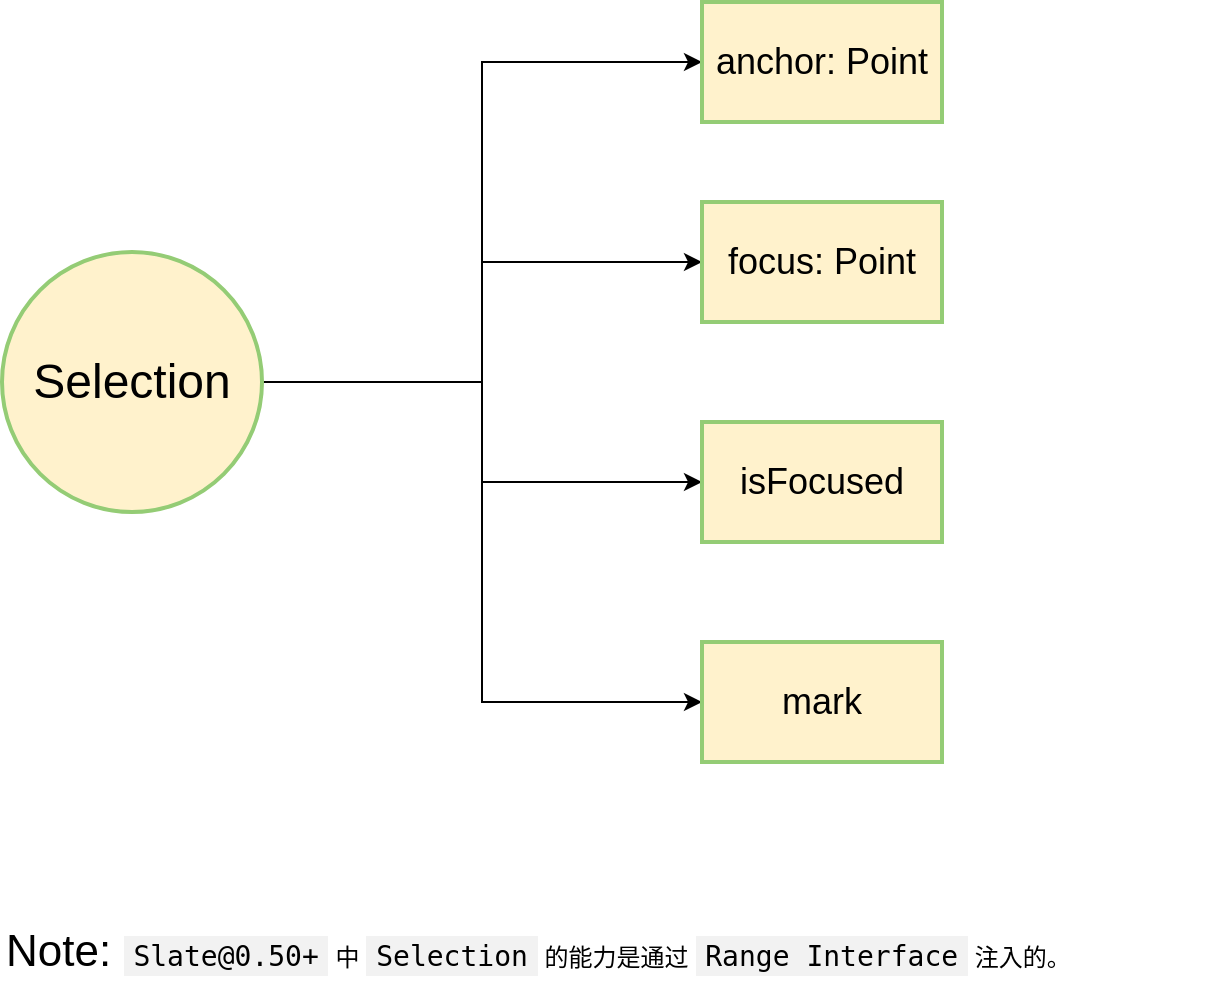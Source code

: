 <mxfile version="13.9.9" type="device" pages="7"><diagram name="Selection@0.47.1" id="l7BC7D9-kRFciwJ1b1L-"><mxGraphModel dx="884" dy="680" grid="1" gridSize="10" guides="1" tooltips="1" connect="1" arrows="1" fold="1" page="1" pageScale="1" pageWidth="827" pageHeight="1169" math="0" shadow="0"><root><mxCell id="zrkdyB8FRJaEm4O0tKgn-0"/><mxCell id="zrkdyB8FRJaEm4O0tKgn-1" parent="zrkdyB8FRJaEm4O0tKgn-0"/><mxCell id="zrkdyB8FRJaEm4O0tKgn-2" style="edgeStyle=orthogonalEdgeStyle;rounded=0;orthogonalLoop=1;jettySize=auto;html=1;exitX=1;exitY=0.5;exitDx=0;exitDy=0;entryX=0;entryY=0.5;entryDx=0;entryDy=0;" parent="zrkdyB8FRJaEm4O0tKgn-1" source="zrkdyB8FRJaEm4O0tKgn-5" target="zrkdyB8FRJaEm4O0tKgn-6" edge="1"><mxGeometry relative="1" as="geometry"/></mxCell><mxCell id="zrkdyB8FRJaEm4O0tKgn-3" style="edgeStyle=orthogonalEdgeStyle;rounded=0;orthogonalLoop=1;jettySize=auto;html=1;exitX=1;exitY=0.5;exitDx=0;exitDy=0;entryX=0;entryY=0.5;entryDx=0;entryDy=0;" parent="zrkdyB8FRJaEm4O0tKgn-1" source="zrkdyB8FRJaEm4O0tKgn-5" target="zrkdyB8FRJaEm4O0tKgn-7" edge="1"><mxGeometry relative="1" as="geometry"/></mxCell><mxCell id="zrkdyB8FRJaEm4O0tKgn-4" style="edgeStyle=orthogonalEdgeStyle;rounded=0;orthogonalLoop=1;jettySize=auto;html=1;entryX=0;entryY=0.5;entryDx=0;entryDy=0;" parent="zrkdyB8FRJaEm4O0tKgn-1" source="zrkdyB8FRJaEm4O0tKgn-5" target="zrkdyB8FRJaEm4O0tKgn-8" edge="1"><mxGeometry relative="1" as="geometry"/></mxCell><mxCell id="zrkdyB8FRJaEm4O0tKgn-10" style="edgeStyle=orthogonalEdgeStyle;rounded=0;orthogonalLoop=1;jettySize=auto;html=1;exitX=1;exitY=0.5;exitDx=0;exitDy=0;" parent="zrkdyB8FRJaEm4O0tKgn-1" source="zrkdyB8FRJaEm4O0tKgn-5" target="zrkdyB8FRJaEm4O0tKgn-9" edge="1"><mxGeometry relative="1" as="geometry"/></mxCell><mxCell id="zrkdyB8FRJaEm4O0tKgn-5" value="&lt;font style=&quot;font-size: 24px&quot;&gt;Selection&lt;/font&gt;" style="ellipse;whiteSpace=wrap;html=1;aspect=fixed;fillColor=#fff2cc;strokeWidth=2;strokeColor=#94CC75;" parent="zrkdyB8FRJaEm4O0tKgn-1" vertex="1"><mxGeometry x="80" y="235" width="130" height="130" as="geometry"/></mxCell><UserObject label="&lt;font style=&quot;font-size: 18px&quot;&gt;anchor: Point&lt;/font&gt;" link="data:page/id,jcfUBW1zph7F7DJbUhor" id="zrkdyB8FRJaEm4O0tKgn-6"><mxCell style="whiteSpace=wrap;html=1;strokeColor=#94CC75;strokeWidth=2;fillColor=#fff2cc;" parent="zrkdyB8FRJaEm4O0tKgn-1" vertex="1"><mxGeometry x="430" y="110" width="120" height="60" as="geometry"/></mxCell></UserObject><UserObject label="&lt;font style=&quot;font-size: 18px&quot;&gt;focus&lt;/font&gt;&lt;span style=&quot;font-size: 18px&quot;&gt;: Point&lt;/span&gt;" link="data:page/id,jcfUBW1zph7F7DJbUhor" id="zrkdyB8FRJaEm4O0tKgn-7"><mxCell style="whiteSpace=wrap;html=1;strokeColor=#94CC75;strokeWidth=2;fillColor=#fff2cc;" parent="zrkdyB8FRJaEm4O0tKgn-1" vertex="1"><mxGeometry x="430" y="210" width="120" height="60" as="geometry"/></mxCell></UserObject><mxCell id="zrkdyB8FRJaEm4O0tKgn-8" value="&lt;font style=&quot;font-size: 18px&quot;&gt;mark&lt;/font&gt;" style="whiteSpace=wrap;html=1;strokeColor=#94CC75;strokeWidth=2;fillColor=#fff2cc;" parent="zrkdyB8FRJaEm4O0tKgn-1" vertex="1"><mxGeometry x="430" y="430" width="120" height="60" as="geometry"/></mxCell><mxCell id="zrkdyB8FRJaEm4O0tKgn-9" value="&lt;font style=&quot;font-size: 18px&quot;&gt;isFocused&lt;/font&gt;" style="whiteSpace=wrap;html=1;strokeColor=#94CC75;strokeWidth=2;fillColor=#fff2cc;" parent="zrkdyB8FRJaEm4O0tKgn-1" vertex="1"><mxGeometry x="430" y="320" width="120" height="60" as="geometry"/></mxCell><mxCell id="NkZaOYArieWJxPWW1Kb5-0" value="&lt;font style=&quot;font-size: 22px&quot;&gt;Note:&amp;nbsp;&lt;/font&gt;&lt;span spellcheck=&quot;false&quot; class=&quot;md-pair-s md-expand&quot; style=&quot;box-sizing: border-box&quot;&gt;&lt;code style=&quot;box-sizing: border-box ; font-family: &amp;#34;monaco&amp;#34; , &amp;#34;consolas&amp;#34; , &amp;#34;andale mono&amp;#34; , &amp;#34;dejavu sans mono&amp;#34; , monospace ; font-size: 0.875rem ; background-color: rgba(0 , 0 , 0 , 0.05) ; padding: 2px 5px&quot;&gt;Slate@0.50+&lt;/code&gt;&lt;/span&gt;&lt;span class=&quot;md-plain&quot; style=&quot;box-sizing: border-box&quot;&gt; 中 &lt;/span&gt;&lt;span spellcheck=&quot;false&quot; class=&quot;md-pair-s&quot; style=&quot;box-sizing: border-box&quot;&gt;&lt;code style=&quot;box-sizing: border-box ; font-family: &amp;#34;monaco&amp;#34; , &amp;#34;consolas&amp;#34; , &amp;#34;andale mono&amp;#34; , &amp;#34;dejavu sans mono&amp;#34; , monospace ; font-size: 0.875rem ; background-color: rgba(0 , 0 , 0 , 0.05) ; padding: 2px 5px&quot;&gt;Selection&lt;/code&gt;&lt;span class=&quot;md-plain&quot; style=&quot;box-sizing: border-box&quot;&gt; 的能力是通过 &lt;/span&gt;&lt;span spellcheck=&quot;false&quot; class=&quot;md-pair-s&quot; style=&quot;box-sizing: border-box&quot;&gt;&lt;code style=&quot;box-sizing: border-box ; font-family: &amp;#34;monaco&amp;#34; , &amp;#34;consolas&amp;#34; , &amp;#34;andale mono&amp;#34; , &amp;#34;dejavu sans mono&amp;#34; , monospace ; font-size: 0.875rem ; background-color: rgba(0 , 0 , 0 , 0.05) ; padding: 2px 5px&quot;&gt;Range Interface&lt;/code&gt;&lt;span class=&quot;md-plain md-expand&quot; style=&quot;box-sizing: border-box&quot;&gt; 注入的。&lt;/span&gt;&lt;/span&gt;&lt;/span&gt;" style="text;html=1;strokeColor=none;fillColor=none;align=left;verticalAlign=middle;whiteSpace=wrap;rounded=0;" vertex="1" parent="zrkdyB8FRJaEm4O0tKgn-1"><mxGeometry x="80" y="557" width="605" height="55" as="geometry"/></mxCell></root></mxGraphModel></diagram><diagram id="pNtwsiMBbka1SfiSYjoq" name="Range@0.47.1"><mxGraphModel dx="884" dy="680" grid="1" gridSize="10" guides="1" tooltips="1" connect="1" arrows="1" fold="1" page="1" pageScale="1" pageWidth="827" pageHeight="1169" math="0" shadow="0"><root><mxCell id="0"/><mxCell id="1" parent="0"/><mxCell id="gPrkO9i7uMeULn06Dscc-8" style="edgeStyle=orthogonalEdgeStyle;rounded=0;orthogonalLoop=1;jettySize=auto;html=1;exitX=1;exitY=0.5;exitDx=0;exitDy=0;entryX=0;entryY=0.5;entryDx=0;entryDy=0;" parent="1" source="gPrkO9i7uMeULn06Dscc-11" target="gPrkO9i7uMeULn06Dscc-12" edge="1"><mxGeometry relative="1" as="geometry"/></mxCell><mxCell id="gPrkO9i7uMeULn06Dscc-9" style="edgeStyle=orthogonalEdgeStyle;rounded=0;orthogonalLoop=1;jettySize=auto;html=1;exitX=1;exitY=0.5;exitDx=0;exitDy=0;entryX=0;entryY=0.5;entryDx=0;entryDy=0;" parent="1" source="gPrkO9i7uMeULn06Dscc-11" target="gPrkO9i7uMeULn06Dscc-13" edge="1"><mxGeometry relative="1" as="geometry"/></mxCell><mxCell id="gPrkO9i7uMeULn06Dscc-10" style="edgeStyle=orthogonalEdgeStyle;rounded=0;orthogonalLoop=1;jettySize=auto;html=1;entryX=0;entryY=0.5;entryDx=0;entryDy=0;" parent="1" source="gPrkO9i7uMeULn06Dscc-11" target="gPrkO9i7uMeULn06Dscc-14" edge="1"><mxGeometry relative="1" as="geometry"/></mxCell><mxCell id="gPrkO9i7uMeULn06Dscc-11" value="&lt;font style=&quot;font-size: 24px&quot;&gt;Range&lt;/font&gt;" style="ellipse;whiteSpace=wrap;html=1;aspect=fixed;fillColor=#fff2cc;strokeWidth=2;strokeColor=#94CC75;" parent="1" vertex="1"><mxGeometry x="130" y="250" width="100" height="100" as="geometry"/></mxCell><UserObject label="&lt;font style=&quot;font-size: 18px&quot;&gt;anchor: Point&lt;/font&gt;" link="data:page/id,jcfUBW1zph7F7DJbUhor" id="gPrkO9i7uMeULn06Dscc-12"><mxCell style="whiteSpace=wrap;html=1;strokeColor=#94CC75;strokeWidth=2;fillColor=#fff2cc;" parent="1" vertex="1"><mxGeometry x="430" y="170" width="120" height="60" as="geometry"/></mxCell></UserObject><UserObject label="&lt;font style=&quot;font-size: 18px&quot;&gt;focus&lt;/font&gt;&lt;span style=&quot;font-size: 18px&quot;&gt;: Point&lt;/span&gt;" link="data:page/id,jcfUBW1zph7F7DJbUhor" id="gPrkO9i7uMeULn06Dscc-13"><mxCell style="whiteSpace=wrap;html=1;strokeColor=#94CC75;strokeWidth=2;fillColor=#fff2cc;" parent="1" vertex="1"><mxGeometry x="430" y="270" width="120" height="60" as="geometry"/></mxCell></UserObject><mxCell id="gPrkO9i7uMeULn06Dscc-14" value="&lt;font style=&quot;font-size: 18px&quot;&gt;key&lt;/font&gt;" style="whiteSpace=wrap;html=1;strokeColor=#94CC75;strokeWidth=2;fillColor=#fff2cc;" parent="1" vertex="1"><mxGeometry x="430" y="370" width="120" height="60" as="geometry"/></mxCell></root></mxGraphModel></diagram><diagram name="Point@0.47.1" id="jcfUBW1zph7F7DJbUhor"><mxGraphModel dx="884" dy="680" grid="1" gridSize="10" guides="1" tooltips="1" connect="1" arrows="1" fold="1" page="1" pageScale="1" pageWidth="827" pageHeight="1169" math="0" shadow="0"><root><mxCell id="ckXepcCreKhMx7XJFWR_-0"/><mxCell id="ckXepcCreKhMx7XJFWR_-1" parent="ckXepcCreKhMx7XJFWR_-0"/><mxCell id="ckXepcCreKhMx7XJFWR_-2" style="edgeStyle=orthogonalEdgeStyle;rounded=0;orthogonalLoop=1;jettySize=auto;html=1;exitX=1;exitY=0.5;exitDx=0;exitDy=0;entryX=0;entryY=0.5;entryDx=0;entryDy=0;" parent="ckXepcCreKhMx7XJFWR_-1" source="ckXepcCreKhMx7XJFWR_-3" target="ckXepcCreKhMx7XJFWR_-4" edge="1"><mxGeometry relative="1" as="geometry"/></mxCell><mxCell id="DSbC4qHj13M33GBdw8nY-1" style="edgeStyle=orthogonalEdgeStyle;rounded=0;orthogonalLoop=1;jettySize=auto;html=1;exitX=1;exitY=0.5;exitDx=0;exitDy=0;entryX=0;entryY=0.5;entryDx=0;entryDy=0;" parent="ckXepcCreKhMx7XJFWR_-1" source="ckXepcCreKhMx7XJFWR_-3" target="DSbC4qHj13M33GBdw8nY-0" edge="1"><mxGeometry relative="1" as="geometry"/></mxCell><mxCell id="DSbC4qHj13M33GBdw8nY-3" style="edgeStyle=orthogonalEdgeStyle;rounded=0;orthogonalLoop=1;jettySize=auto;html=1;entryX=0;entryY=0.5;entryDx=0;entryDy=0;" parent="ckXepcCreKhMx7XJFWR_-1" source="ckXepcCreKhMx7XJFWR_-3" target="DSbC4qHj13M33GBdw8nY-2" edge="1"><mxGeometry relative="1" as="geometry"/></mxCell><mxCell id="ckXepcCreKhMx7XJFWR_-3" value="&lt;font style=&quot;font-size: 24px&quot;&gt;Point&lt;/font&gt;" style="ellipse;whiteSpace=wrap;html=1;aspect=fixed;fillColor=#fff2cc;strokeWidth=2;strokeColor=#94CC75;" parent="ckXepcCreKhMx7XJFWR_-1" vertex="1"><mxGeometry x="120" y="240" width="100" height="100" as="geometry"/></mxCell><UserObject label="&lt;font style=&quot;font-size: 18px&quot;&gt;Path&lt;/font&gt;" link="data:page/id,7MByJijiQAuxFDPe0up3" id="ckXepcCreKhMx7XJFWR_-4"><mxCell style="whiteSpace=wrap;html=1;strokeColor=#94CC75;strokeWidth=2;fillColor=#fff2cc;" parent="ckXepcCreKhMx7XJFWR_-1" vertex="1"><mxGeometry x="420" y="160" width="120" height="60" as="geometry"/></mxCell></UserObject><mxCell id="DSbC4qHj13M33GBdw8nY-0" value="&lt;font style=&quot;font-size: 18px&quot;&gt;offset&lt;/font&gt;" style="whiteSpace=wrap;html=1;strokeColor=#94CC75;strokeWidth=2;fillColor=#fff2cc;" parent="ckXepcCreKhMx7XJFWR_-1" vertex="1"><mxGeometry x="420" y="260" width="120" height="60" as="geometry"/></mxCell><mxCell id="DSbC4qHj13M33GBdw8nY-2" value="&lt;font style=&quot;font-size: 18px&quot;&gt;key&lt;/font&gt;" style="whiteSpace=wrap;html=1;strokeColor=#94CC75;strokeWidth=2;fillColor=#fff2cc;" parent="ckXepcCreKhMx7XJFWR_-1" vertex="1"><mxGeometry x="420" y="360" width="120" height="60" as="geometry"/></mxCell></root></mxGraphModel></diagram><diagram name="Text@0.47.1" id="EcgW2SrQYcFUAYRNW4Wu"><mxGraphModel dx="884" dy="680" grid="1" gridSize="10" guides="1" tooltips="1" connect="1" arrows="1" fold="1" page="1" pageScale="1" pageWidth="827" pageHeight="1169" math="0" shadow="0"><root><mxCell id="n_Jkl2NOYCsYgWQyhZEt-0"/><mxCell id="n_Jkl2NOYCsYgWQyhZEt-1" parent="n_Jkl2NOYCsYgWQyhZEt-0"/><mxCell id="n_Jkl2NOYCsYgWQyhZEt-2" style="edgeStyle=orthogonalEdgeStyle;rounded=0;orthogonalLoop=1;jettySize=auto;html=1;exitX=1;exitY=0.5;exitDx=0;exitDy=0;entryX=0;entryY=0.5;entryDx=0;entryDy=0;" edge="1" parent="n_Jkl2NOYCsYgWQyhZEt-1" source="n_Jkl2NOYCsYgWQyhZEt-5" target="n_Jkl2NOYCsYgWQyhZEt-6"><mxGeometry relative="1" as="geometry"/></mxCell><mxCell id="n_Jkl2NOYCsYgWQyhZEt-3" style="edgeStyle=orthogonalEdgeStyle;rounded=0;orthogonalLoop=1;jettySize=auto;html=1;exitX=1;exitY=0.5;exitDx=0;exitDy=0;entryX=0;entryY=0.5;entryDx=0;entryDy=0;" edge="1" parent="n_Jkl2NOYCsYgWQyhZEt-1" source="n_Jkl2NOYCsYgWQyhZEt-5" target="n_Jkl2NOYCsYgWQyhZEt-7"><mxGeometry relative="1" as="geometry"/></mxCell><mxCell id="n_Jkl2NOYCsYgWQyhZEt-4" style="edgeStyle=orthogonalEdgeStyle;rounded=0;orthogonalLoop=1;jettySize=auto;html=1;entryX=0;entryY=0.5;entryDx=0;entryDy=0;" edge="1" parent="n_Jkl2NOYCsYgWQyhZEt-1" source="n_Jkl2NOYCsYgWQyhZEt-5" target="n_Jkl2NOYCsYgWQyhZEt-8"><mxGeometry relative="1" as="geometry"/></mxCell><mxCell id="n_Jkl2NOYCsYgWQyhZEt-5" value="&lt;font style=&quot;font-size: 24px&quot;&gt;Text&lt;/font&gt;" style="ellipse;whiteSpace=wrap;html=1;aspect=fixed;fillColor=#fff2cc;strokeWidth=2;strokeColor=#94CC75;" vertex="1" parent="n_Jkl2NOYCsYgWQyhZEt-1"><mxGeometry x="120" y="240" width="100" height="100" as="geometry"/></mxCell><UserObject label="&lt;font style=&quot;font-size: 18px&quot;&gt;Mark&lt;/font&gt;" id="n_Jkl2NOYCsYgWQyhZEt-6"><mxCell style="whiteSpace=wrap;html=1;strokeColor=#94CC75;strokeWidth=2;fillColor=#fff2cc;" vertex="1" parent="n_Jkl2NOYCsYgWQyhZEt-1"><mxGeometry x="420" y="160" width="120" height="60" as="geometry"/></mxCell></UserObject><mxCell id="n_Jkl2NOYCsYgWQyhZEt-7" value="&lt;font style=&quot;font-size: 18px&quot;&gt;text&lt;/font&gt;" style="whiteSpace=wrap;html=1;strokeColor=#94CC75;strokeWidth=2;fillColor=#fff2cc;" vertex="1" parent="n_Jkl2NOYCsYgWQyhZEt-1"><mxGeometry x="420" y="260" width="120" height="60" as="geometry"/></mxCell><mxCell id="n_Jkl2NOYCsYgWQyhZEt-8" value="&lt;font style=&quot;font-size: 18px&quot;&gt;key&lt;/font&gt;" style="whiteSpace=wrap;html=1;strokeColor=#94CC75;strokeWidth=2;fillColor=#fff2cc;" vertex="1" parent="n_Jkl2NOYCsYgWQyhZEt-1"><mxGeometry x="420" y="360" width="120" height="60" as="geometry"/></mxCell></root></mxGraphModel></diagram><diagram name="Leaf@0.47.1" id="DlLRFscu30F_ilEj2tTC"><mxGraphModel dx="884" dy="680" grid="1" gridSize="10" guides="1" tooltips="1" connect="1" arrows="1" fold="1" page="1" pageScale="1" pageWidth="827" pageHeight="1169" math="0" shadow="0"><root><mxCell id="Yw2jVBDtDSpTCO_lzbLo-0"/><mxCell id="Yw2jVBDtDSpTCO_lzbLo-1" parent="Yw2jVBDtDSpTCO_lzbLo-0"/><mxCell id="Yw2jVBDtDSpTCO_lzbLo-6" style="edgeStyle=orthogonalEdgeStyle;rounded=0;orthogonalLoop=1;jettySize=auto;html=1;exitX=1;exitY=0.5;exitDx=0;exitDy=0;entryX=0;entryY=0.5;entryDx=0;entryDy=0;" edge="1" parent="Yw2jVBDtDSpTCO_lzbLo-1" source="Yw2jVBDtDSpTCO_lzbLo-3" target="Yw2jVBDtDSpTCO_lzbLo-5"><mxGeometry relative="1" as="geometry"/></mxCell><mxCell id="XYrIpW4jKrHZv2nJgM_W-2" style="edgeStyle=orthogonalEdgeStyle;rounded=0;orthogonalLoop=1;jettySize=auto;html=1;exitX=1;exitY=0.5;exitDx=0;exitDy=0;entryX=0;entryY=0.5;entryDx=0;entryDy=0;" edge="1" parent="Yw2jVBDtDSpTCO_lzbLo-1" source="Yw2jVBDtDSpTCO_lzbLo-3" target="Yw2jVBDtDSpTCO_lzbLo-4"><mxGeometry relative="1" as="geometry"/></mxCell><mxCell id="XYrIpW4jKrHZv2nJgM_W-3" style="edgeStyle=orthogonalEdgeStyle;rounded=0;orthogonalLoop=1;jettySize=auto;html=1;entryX=0;entryY=0.5;entryDx=0;entryDy=0;" edge="1" parent="Yw2jVBDtDSpTCO_lzbLo-1" source="Yw2jVBDtDSpTCO_lzbLo-3" target="XYrIpW4jKrHZv2nJgM_W-0"><mxGeometry relative="1" as="geometry"/></mxCell><mxCell id="XYrIpW4jKrHZv2nJgM_W-4" style="edgeStyle=orthogonalEdgeStyle;rounded=0;orthogonalLoop=1;jettySize=auto;html=1;entryX=0;entryY=0.5;entryDx=0;entryDy=0;" edge="1" parent="Yw2jVBDtDSpTCO_lzbLo-1" source="Yw2jVBDtDSpTCO_lzbLo-3" target="XYrIpW4jKrHZv2nJgM_W-1"><mxGeometry relative="1" as="geometry"/></mxCell><mxCell id="Yw2jVBDtDSpTCO_lzbLo-3" value="&lt;font style=&quot;font-size: 24px&quot;&gt;Leaf&lt;br&gt;&lt;/font&gt;" style="ellipse;whiteSpace=wrap;html=1;aspect=fixed;fillColor=#fff2cc;strokeWidth=2;strokeColor=#94CC75;" vertex="1" parent="Yw2jVBDtDSpTCO_lzbLo-1"><mxGeometry x="100" y="290" width="100" height="100" as="geometry"/></mxCell><mxCell id="Yw2jVBDtDSpTCO_lzbLo-4" value="&lt;font style=&quot;font-size: 18px&quot;&gt;text&lt;/font&gt;" style="whiteSpace=wrap;html=1;strokeColor=#94CC75;strokeWidth=2;fillColor=#fff2cc;" vertex="1" parent="Yw2jVBDtDSpTCO_lzbLo-1"><mxGeometry x="354" y="150" width="120" height="60" as="geometry"/></mxCell><mxCell id="Yw2jVBDtDSpTCO_lzbLo-5" value="&lt;font style=&quot;font-size: 18px&quot;&gt;mark&lt;/font&gt;" style="whiteSpace=wrap;html=1;strokeColor=#94CC75;strokeWidth=2;fillColor=#fff2cc;" vertex="1" parent="Yw2jVBDtDSpTCO_lzbLo-1"><mxGeometry x="354" y="260" width="120" height="60" as="geometry"/></mxCell><mxCell id="XYrIpW4jKrHZv2nJgM_W-0" value="&lt;div style=&quot;font-family: &amp;#34;menlo&amp;#34; , &amp;#34;monaco&amp;#34; , &amp;#34;courier new&amp;#34; , monospace ; font-size: 16px ; line-height: 24px&quot;&gt;annotations&lt;/div&gt;" style="whiteSpace=wrap;html=1;strokeWidth=2;fillColor=#fff2cc;strokeColor=#97D077;" vertex="1" parent="Yw2jVBDtDSpTCO_lzbLo-1"><mxGeometry x="354" y="360" width="120" height="60" as="geometry"/></mxCell><mxCell id="XYrIpW4jKrHZv2nJgM_W-1" value="&lt;div style=&quot;font-family: &amp;#34;menlo&amp;#34; , &amp;#34;monaco&amp;#34; , &amp;#34;courier new&amp;#34; , monospace ; font-size: 16px ; line-height: 24px&quot;&gt;decorations&lt;/div&gt;" style="whiteSpace=wrap;html=1;strokeColor=#94CC75;strokeWidth=2;fillColor=#fff2cc;" vertex="1" parent="Yw2jVBDtDSpTCO_lzbLo-1"><mxGeometry x="354" y="460" width="120" height="60" as="geometry"/></mxCell></root></mxGraphModel></diagram><diagram name="Mark@0.47.1" id="lqbAK6qbBt3FWZYMv0Hs"><mxGraphModel dx="884" dy="680" grid="1" gridSize="10" guides="1" tooltips="1" connect="1" arrows="1" fold="1" page="1" pageScale="1" pageWidth="827" pageHeight="1169" math="0" shadow="0"><root><mxCell id="yV-hJXVT3W5DpGrNwDP1-0"/><mxCell id="yV-hJXVT3W5DpGrNwDP1-1" parent="yV-hJXVT3W5DpGrNwDP1-0"/><mxCell id="yV-hJXVT3W5DpGrNwDP1-3" style="edgeStyle=orthogonalEdgeStyle;rounded=0;orthogonalLoop=1;jettySize=auto;html=1;exitX=1;exitY=0.5;exitDx=0;exitDy=0;entryX=0;entryY=0.5;entryDx=0;entryDy=0;" edge="1" parent="yV-hJXVT3W5DpGrNwDP1-1" source="yV-hJXVT3W5DpGrNwDP1-5" target="yV-hJXVT3W5DpGrNwDP1-7"><mxGeometry relative="1" as="geometry"/></mxCell><mxCell id="yV-hJXVT3W5DpGrNwDP1-4" style="edgeStyle=orthogonalEdgeStyle;rounded=0;orthogonalLoop=1;jettySize=auto;html=1;entryX=0;entryY=0.5;entryDx=0;entryDy=0;" edge="1" parent="yV-hJXVT3W5DpGrNwDP1-1" source="yV-hJXVT3W5DpGrNwDP1-5" target="yV-hJXVT3W5DpGrNwDP1-8"><mxGeometry relative="1" as="geometry"/></mxCell><mxCell id="yV-hJXVT3W5DpGrNwDP1-10" style="edgeStyle=orthogonalEdgeStyle;rounded=0;orthogonalLoop=1;jettySize=auto;html=1;entryX=0;entryY=0.5;entryDx=0;entryDy=0;" edge="1" parent="yV-hJXVT3W5DpGrNwDP1-1" source="yV-hJXVT3W5DpGrNwDP1-5" target="yV-hJXVT3W5DpGrNwDP1-9"><mxGeometry relative="1" as="geometry"/></mxCell><mxCell id="yV-hJXVT3W5DpGrNwDP1-5" value="&lt;font style=&quot;font-size: 24px&quot;&gt;Mark&lt;/font&gt;" style="ellipse;whiteSpace=wrap;html=1;aspect=fixed;fillColor=#fff2cc;strokeWidth=2;strokeColor=#94CC75;" vertex="1" parent="yV-hJXVT3W5DpGrNwDP1-1"><mxGeometry x="120" y="240" width="100" height="100" as="geometry"/></mxCell><mxCell id="yV-hJXVT3W5DpGrNwDP1-7" value="&lt;font style=&quot;font-size: 18px&quot;&gt;data&lt;/font&gt;" style="whiteSpace=wrap;html=1;strokeColor=#94CC75;strokeWidth=2;fillColor=#fff2cc;" vertex="1" parent="yV-hJXVT3W5DpGrNwDP1-1"><mxGeometry x="420" y="260" width="120" height="60" as="geometry"/></mxCell><mxCell id="yV-hJXVT3W5DpGrNwDP1-8" value="&lt;font style=&quot;font-size: 18px&quot;&gt;key&lt;/font&gt;" style="whiteSpace=wrap;html=1;strokeColor=#94CC75;strokeWidth=2;fillColor=#fff2cc;" vertex="1" parent="yV-hJXVT3W5DpGrNwDP1-1"><mxGeometry x="420" y="360" width="120" height="60" as="geometry"/></mxCell><mxCell id="yV-hJXVT3W5DpGrNwDP1-9" value="&lt;font style=&quot;font-size: 18px&quot;&gt;type&lt;/font&gt;" style="whiteSpace=wrap;html=1;strokeColor=#94CC75;strokeWidth=2;fillColor=#fff2cc;" vertex="1" parent="yV-hJXVT3W5DpGrNwDP1-1"><mxGeometry x="420" y="160" width="120" height="60" as="geometry"/></mxCell><mxCell id="gLE7p4i33sNy7djXV0KU-0" value="&lt;font style=&quot;font-size: 18px&quot;&gt;&lt;span style=&quot;font-size: 22px&quot;&gt;Note:&amp;nbsp; &lt;/span&gt;&lt;font style=&quot;font-size: 18px&quot;&gt;M&lt;/font&gt;&lt;/font&gt;&lt;font style=&quot;background-color: rgb(255 , 255 , 255) ; font-size: 18px&quot; face=&quot;monaco, consolas, andale mono, dejavu sans mono, monospace&quot;&gt;&lt;font style=&quot;font-size: 18px&quot;&gt;ark&lt;/font&gt;&lt;span style=&quot;font-size: 14px&quot;&gt; 包括 &lt;/span&gt;&lt;b style=&quot;font-size: 14px&quot;&gt;加粗 &lt;/b&gt;&lt;i style=&quot;font-size: 14px&quot;&gt;斜体&lt;/i&gt;&lt;b style=&quot;font-size: 14px&quot;&gt; &lt;/b&gt;&lt;strike style=&quot;font-size: 14px&quot;&gt;删除线&lt;/strike&gt;&lt;b style=&quot;font-size: 14px&quot;&gt; &lt;/b&gt;&lt;u style=&quot;font-size: 14px&quot;&gt;下划线&lt;/u&gt; &lt;/font&gt;&lt;font style=&quot;font-size: 14px&quot; face=&quot;monaco, consolas, andale mono, dejavu sans mono, monospace&quot;&gt;&lt;span style=&quot;background-color: rgb(51 , 255 , 153)&quot;&gt;背景颜色&lt;/span&gt;&lt;b style=&quot;background-color: rgb(255 , 255 , 255)&quot;&gt; &lt;/b&gt;&lt;span style=&quot;background-color: rgb(255 , 255 , 255)&quot;&gt;等&lt;/span&gt;&lt;b style=&quot;background-color: rgb(255 , 255 , 255)&quot;&gt;。&lt;/b&gt;&lt;/font&gt;" style="text;html=1;strokeColor=none;fillColor=none;align=left;verticalAlign=middle;whiteSpace=wrap;rounded=0;" vertex="1" parent="yV-hJXVT3W5DpGrNwDP1-1"><mxGeometry x="80" y="520" width="605" height="55" as="geometry"/></mxCell></root></mxGraphModel></diagram><diagram name="Path@0.47.1" id="7MByJijiQAuxFDPe0up3"><mxGraphModel dx="884" dy="680" grid="1" gridSize="10" guides="1" tooltips="1" connect="1" arrows="1" fold="1" page="1" pageScale="1" pageWidth="827" pageHeight="1169" math="0" shadow="0"><root><mxCell id="RjgwdXLkS97jF_Du3xz8-0"/><mxCell id="RjgwdXLkS97jF_Du3xz8-1" parent="RjgwdXLkS97jF_Du3xz8-0"/><mxCell id="RjgwdXLkS97jF_Du3xz8-6" value="" style="edgeStyle=orthogonalEdgeStyle;rounded=0;orthogonalLoop=1;jettySize=auto;html=1;" parent="RjgwdXLkS97jF_Du3xz8-1" source="RjgwdXLkS97jF_Du3xz8-3" target="RjgwdXLkS97jF_Du3xz8-5" edge="1"><mxGeometry relative="1" as="geometry"/></mxCell><mxCell id="RjgwdXLkS97jF_Du3xz8-3" value="&lt;font style=&quot;font-size: 24px&quot;&gt;Path&lt;br&gt;&lt;/font&gt;" style="ellipse;whiteSpace=wrap;html=1;aspect=fixed;fillColor=#fff2cc;strokeWidth=2;strokeColor=#94CC75;" parent="RjgwdXLkS97jF_Du3xz8-1" vertex="1"><mxGeometry x="120" y="240" width="100" height="100" as="geometry"/></mxCell><mxCell id="RjgwdXLkS97jF_Du3xz8-5" value="&lt;font style=&quot;font-size: 18px&quot;&gt;number[]&lt;/font&gt;" style="whiteSpace=wrap;html=1;strokeColor=#94CC75;strokeWidth=2;fillColor=#fff2cc;" parent="RjgwdXLkS97jF_Du3xz8-1" vertex="1"><mxGeometry x="294" y="260" width="120" height="60" as="geometry"/></mxCell></root></mxGraphModel></diagram></mxfile>